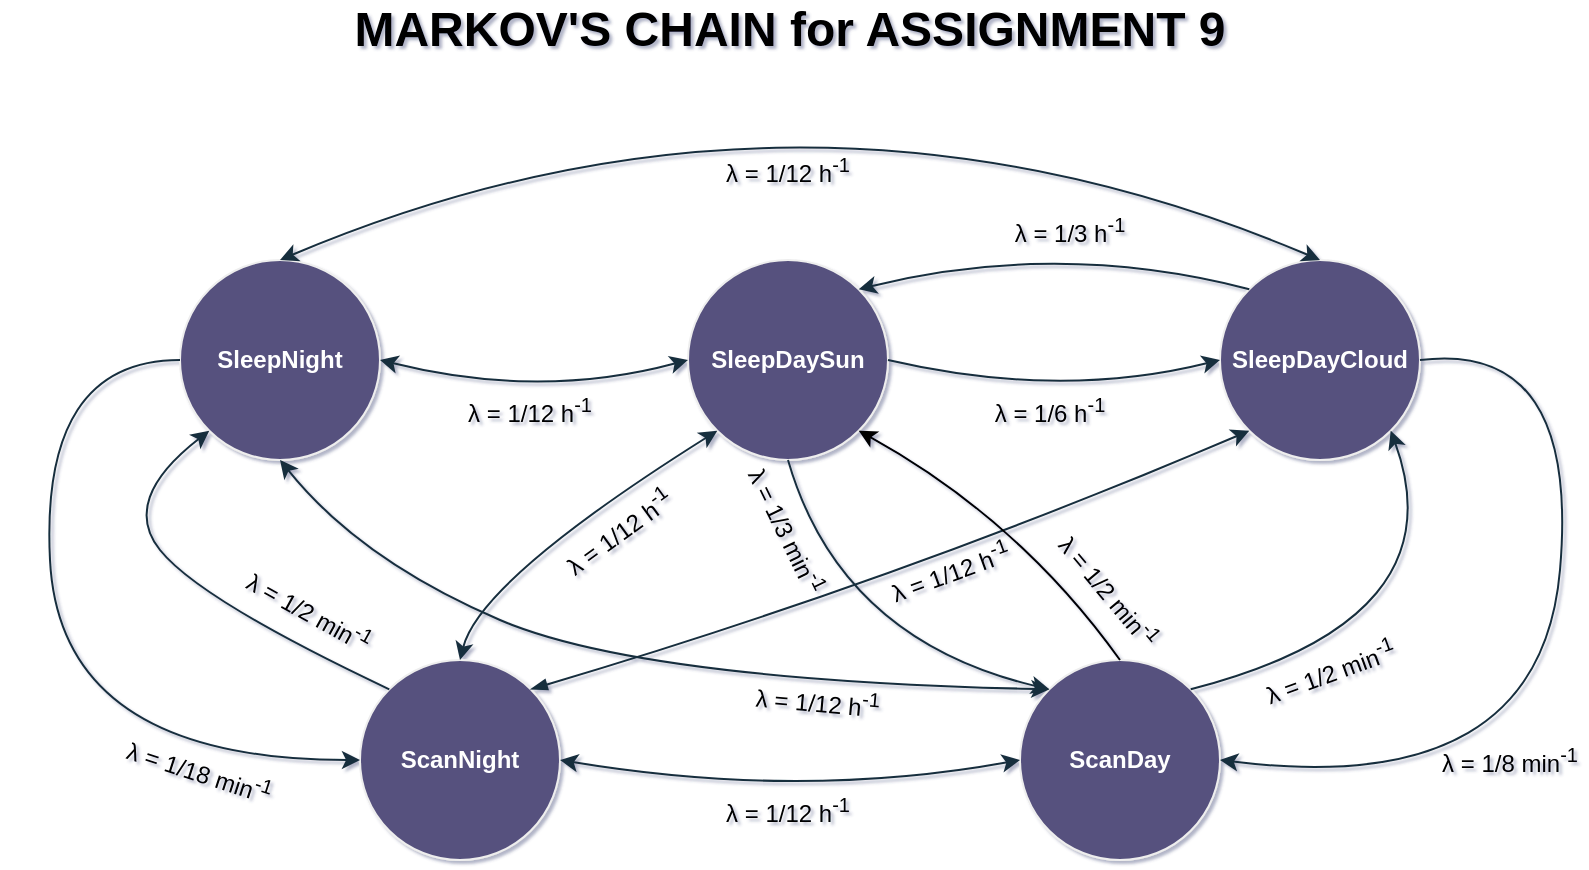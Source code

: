 <mxfile version="22.0.3" type="device">
  <diagram name="Page-1" id="ceNlQ1n_umLlqLWM4svG">
    <mxGraphModel dx="979" dy="567" grid="1" gridSize="10" guides="1" tooltips="1" connect="1" arrows="1" fold="1" page="1" pageScale="1" pageWidth="827" pageHeight="1169" math="1" shadow="1">
      <root>
        <mxCell id="0" />
        <mxCell id="1" parent="0" />
        <mxCell id="Kwwapd3JN2-CHQ2UnSag-1" value="&lt;b&gt;ScanDay&lt;/b&gt;" style="ellipse;whiteSpace=wrap;html=1;aspect=fixed;labelBackgroundColor=none;fillColor=#56517E;strokeColor=#EEEEEE;fontColor=#FFFFFF;" parent="1" vertex="1">
          <mxGeometry x="530" y="380" width="100" height="100" as="geometry" />
        </mxCell>
        <mxCell id="Kwwapd3JN2-CHQ2UnSag-2" value="&lt;b&gt;ScanNight&lt;/b&gt;" style="ellipse;whiteSpace=wrap;html=1;aspect=fixed;labelBackgroundColor=none;fillColor=#56517E;strokeColor=#EEEEEE;fontColor=#FFFFFF;" parent="1" vertex="1">
          <mxGeometry x="200" y="380" width="100" height="100" as="geometry" />
        </mxCell>
        <mxCell id="Kwwapd3JN2-CHQ2UnSag-3" value="&lt;b&gt;SleepNight&lt;/b&gt;" style="ellipse;whiteSpace=wrap;html=1;aspect=fixed;labelBackgroundColor=none;fillColor=#56517E;strokeColor=#EEEEEE;fontColor=#FFFFFF;" parent="1" vertex="1">
          <mxGeometry x="110" y="180" width="100" height="100" as="geometry" />
        </mxCell>
        <mxCell id="Kwwapd3JN2-CHQ2UnSag-4" value="&lt;b&gt;SleepDaySun&lt;/b&gt;" style="ellipse;whiteSpace=wrap;html=1;aspect=fixed;labelBackgroundColor=none;fillColor=#56517E;strokeColor=#EEEEEE;fontColor=#FFFFFF;" parent="1" vertex="1">
          <mxGeometry x="364" y="180" width="100" height="100" as="geometry" />
        </mxCell>
        <mxCell id="Kwwapd3JN2-CHQ2UnSag-5" value="&lt;b&gt;SleepDayCloud&lt;/b&gt;" style="ellipse;whiteSpace=wrap;html=1;aspect=fixed;labelBackgroundColor=none;fillColor=#56517E;strokeColor=#EEEEEE;fontColor=#FFFFFF;" parent="1" vertex="1">
          <mxGeometry x="630" y="180" width="100" height="100" as="geometry" />
        </mxCell>
        <mxCell id="Kwwapd3JN2-CHQ2UnSag-6" value="" style="endArrow=classic;startArrow=classic;exitX=1;exitY=0.5;exitDx=0;exitDy=0;entryX=0;entryY=0.5;entryDx=0;entryDy=0;curved=1;strokeColor=#182E3E;verticalAlign=middle;labelPosition=center;verticalLabelPosition=middle;align=center;html=1;labelBackgroundColor=none;fontColor=default;" parent="1" source="Kwwapd3JN2-CHQ2UnSag-2" target="Kwwapd3JN2-CHQ2UnSag-1" edge="1">
          <mxGeometry x="0.088" y="-2" width="50" height="50" relative="1" as="geometry">
            <mxPoint x="410" y="450" as="sourcePoint" />
            <mxPoint x="460" y="400" as="targetPoint" />
            <Array as="points">
              <mxPoint x="420" y="450" />
            </Array>
            <mxPoint as="offset" />
          </mxGeometry>
        </mxCell>
        <mxCell id="Kwwapd3JN2-CHQ2UnSag-10" value="&lt;font color=&quot;#000000&quot;&gt;λ = 1/12 h&lt;span style=&quot;border-color: var(--border-color);&quot;&gt;&lt;sup&gt;-1&lt;/sup&gt;&lt;/span&gt;&lt;/font&gt;" style="text;html=1;strokeColor=none;fillColor=none;align=center;verticalAlign=middle;whiteSpace=wrap;rounded=0;fontColor=#FFFFFF;labelBackgroundColor=none;" parent="1" vertex="1">
          <mxGeometry x="379" y="440" width="70" height="30" as="geometry" />
        </mxCell>
        <mxCell id="Kwwapd3JN2-CHQ2UnSag-11" value="" style="endArrow=classic;startArrow=blockThin;html=1;strokeColor=#182E3E;exitX=1;exitY=0;exitDx=0;exitDy=0;entryX=0;entryY=1;entryDx=0;entryDy=0;startFill=1;curved=1;labelBackgroundColor=none;fontColor=default;" parent="1" source="Kwwapd3JN2-CHQ2UnSag-2" target="Kwwapd3JN2-CHQ2UnSag-5" edge="1">
          <mxGeometry width="50" height="50" relative="1" as="geometry">
            <mxPoint x="329" y="390" as="sourcePoint" />
            <mxPoint x="379" y="340" as="targetPoint" />
            <Array as="points">
              <mxPoint x="470" y="340" />
            </Array>
          </mxGeometry>
        </mxCell>
        <mxCell id="Kwwapd3JN2-CHQ2UnSag-12" value="" style="endArrow=classic;startArrow=classic;html=1;strokeColor=#182E3E;exitX=0.5;exitY=0;exitDx=0;exitDy=0;entryX=0;entryY=1;entryDx=0;entryDy=0;curved=1;labelBackgroundColor=none;fontColor=default;" parent="1" source="Kwwapd3JN2-CHQ2UnSag-2" target="Kwwapd3JN2-CHQ2UnSag-4" edge="1">
          <mxGeometry width="50" height="50" relative="1" as="geometry">
            <mxPoint x="270" y="350" as="sourcePoint" />
            <mxPoint x="320" y="300" as="targetPoint" />
            <Array as="points">
              <mxPoint x="260" y="340" />
            </Array>
          </mxGeometry>
        </mxCell>
        <mxCell id="Kwwapd3JN2-CHQ2UnSag-15" value="&lt;font color=&quot;#000000&quot;&gt;λ = 1/12 h&lt;span style=&quot;border-color: var(--border-color);&quot;&gt;&lt;sup&gt;-1&lt;/sup&gt;&lt;/span&gt;&lt;/font&gt;" style="text;html=1;strokeColor=none;fillColor=none;align=center;verticalAlign=middle;whiteSpace=wrap;rounded=0;fontColor=#FFFFFF;rotation=340;labelBackgroundColor=none;" parent="1" vertex="1">
          <mxGeometry x="460" y="320" width="70" height="30" as="geometry" />
        </mxCell>
        <mxCell id="Kwwapd3JN2-CHQ2UnSag-17" value="&lt;font color=&quot;#000000&quot;&gt;λ = 1/12 h&lt;span style=&quot;border-color: var(--border-color);&quot;&gt;&lt;sup&gt;-1&lt;/sup&gt;&lt;/span&gt;&lt;/font&gt;" style="text;html=1;strokeColor=none;fillColor=none;align=center;verticalAlign=middle;whiteSpace=wrap;rounded=0;fontColor=#FFFFFF;rotation=324;labelBackgroundColor=none;" parent="1" vertex="1">
          <mxGeometry x="294" y="300" width="70" height="30" as="geometry" />
        </mxCell>
        <mxCell id="Kwwapd3JN2-CHQ2UnSag-18" value="" style="endArrow=classic;startArrow=classic;html=1;strokeColor=#182E3E;exitX=0.5;exitY=1;exitDx=0;exitDy=0;entryX=0;entryY=0;entryDx=0;entryDy=0;curved=1;labelBackgroundColor=none;fontColor=default;" parent="1" source="Kwwapd3JN2-CHQ2UnSag-3" target="Kwwapd3JN2-CHQ2UnSag-1" edge="1">
          <mxGeometry width="50" height="50" relative="1" as="geometry">
            <mxPoint x="240" y="300" as="sourcePoint" />
            <mxPoint x="290" y="250" as="targetPoint" />
            <Array as="points">
              <mxPoint x="200" y="330" />
              <mxPoint x="340" y="390" />
            </Array>
          </mxGeometry>
        </mxCell>
        <mxCell id="Kwwapd3JN2-CHQ2UnSag-19" value="&lt;font color=&quot;#000000&quot;&gt;λ = 1/12 h&lt;span style=&quot;border-color: var(--border-color);&quot;&gt;&lt;sup&gt;-1&lt;/sup&gt;&lt;/span&gt;&lt;/font&gt;" style="text;html=1;strokeColor=none;fillColor=none;align=center;verticalAlign=middle;whiteSpace=wrap;rounded=0;fontColor=#FFFFFF;rotation=5;labelBackgroundColor=none;" parent="1" vertex="1">
          <mxGeometry x="394" y="385" width="70" height="30" as="geometry" />
        </mxCell>
        <mxCell id="Kwwapd3JN2-CHQ2UnSag-20" value="" style="endArrow=classic;html=1;strokeColor=#182E3E;exitX=0;exitY=0;exitDx=0;exitDy=0;entryX=0;entryY=1;entryDx=0;entryDy=0;curved=1;labelBackgroundColor=none;fontColor=default;" parent="1" source="Kwwapd3JN2-CHQ2UnSag-2" target="Kwwapd3JN2-CHQ2UnSag-3" edge="1">
          <mxGeometry width="50" height="50" relative="1" as="geometry">
            <mxPoint x="80" y="430" as="sourcePoint" />
            <mxPoint x="130" y="380" as="targetPoint" />
            <Array as="points">
              <mxPoint x="120" y="350" />
              <mxPoint x="80" y="300" />
            </Array>
          </mxGeometry>
        </mxCell>
        <mxCell id="Kwwapd3JN2-CHQ2UnSag-21" value="&lt;font color=&quot;#000000&quot;&gt;λ = 1/2 min&lt;span style=&quot;border-color: var(--border-color);&quot;&gt;&lt;sup&gt;-1&lt;/sup&gt;&lt;/span&gt;&lt;/font&gt;" style="text;html=1;strokeColor=none;fillColor=none;align=center;verticalAlign=middle;whiteSpace=wrap;rounded=0;fontColor=#FFFFFF;rotation=29;labelBackgroundColor=none;" parent="1" vertex="1">
          <mxGeometry x="140" y="340" width="70" height="30" as="geometry" />
        </mxCell>
        <mxCell id="Kwwapd3JN2-CHQ2UnSag-22" value="" style="endArrow=classic;html=1;strokeColor=#182E3E;exitX=0;exitY=0.5;exitDx=0;exitDy=0;entryX=0;entryY=0.5;entryDx=0;entryDy=0;curved=1;labelBackgroundColor=none;fontColor=default;" parent="1" source="Kwwapd3JN2-CHQ2UnSag-3" target="Kwwapd3JN2-CHQ2UnSag-2" edge="1">
          <mxGeometry width="50" height="50" relative="1" as="geometry">
            <mxPoint x="80" y="460" as="sourcePoint" />
            <mxPoint x="130" y="410" as="targetPoint" />
            <Array as="points">
              <mxPoint x="40" y="230" />
              <mxPoint x="50" y="430" />
            </Array>
          </mxGeometry>
        </mxCell>
        <mxCell id="Kwwapd3JN2-CHQ2UnSag-24" value="&lt;font color=&quot;#000000&quot;&gt;λ = 1/18 min&lt;span style=&quot;border-color: var(--border-color);&quot;&gt;&lt;sup&gt;-1&lt;/sup&gt;&lt;/span&gt;&lt;/font&gt;" style="text;html=1;strokeColor=none;fillColor=none;align=center;verticalAlign=middle;whiteSpace=wrap;rounded=0;fontColor=#FFFFFF;rotation=18;labelBackgroundColor=none;" parent="1" vertex="1">
          <mxGeometry x="80" y="420" width="80" height="30" as="geometry" />
        </mxCell>
        <mxCell id="Kwwapd3JN2-CHQ2UnSag-25" value="" style="endArrow=classic;html=1;strokeColor=#182E3E;exitX=1;exitY=0;exitDx=0;exitDy=0;entryX=1;entryY=1;entryDx=0;entryDy=0;curved=1;labelBackgroundColor=none;fontColor=default;" parent="1" source="Kwwapd3JN2-CHQ2UnSag-1" target="Kwwapd3JN2-CHQ2UnSag-5" edge="1">
          <mxGeometry width="50" height="50" relative="1" as="geometry">
            <mxPoint x="700" y="390" as="sourcePoint" />
            <mxPoint x="750" y="340" as="targetPoint" />
            <Array as="points">
              <mxPoint x="750" y="360" />
            </Array>
          </mxGeometry>
        </mxCell>
        <mxCell id="Kwwapd3JN2-CHQ2UnSag-26" value="&lt;font color=&quot;#000000&quot;&gt;λ = 1/2 min&lt;span style=&quot;border-color: var(--border-color);&quot;&gt;&lt;sup&gt;-1&lt;/sup&gt;&lt;/span&gt;&lt;/font&gt;" style="text;html=1;strokeColor=none;fillColor=none;align=center;verticalAlign=middle;whiteSpace=wrap;rounded=0;fontColor=#FFFFFF;rotation=340;labelBackgroundColor=none;" parent="1" vertex="1">
          <mxGeometry x="649.995" y="369.996" width="70" height="30" as="geometry" />
        </mxCell>
        <mxCell id="Kwwapd3JN2-CHQ2UnSag-27" value="" style="endArrow=classic;html=1;strokeColor=default;exitX=0.5;exitY=0;exitDx=0;exitDy=0;entryX=1;entryY=1;entryDx=0;entryDy=0;noJump=0;labelBackgroundColor=none;fontColor=default;shadow=0;orthogonal=0;enumerate=0;jumpStyle=none;curved=1;" parent="1" source="Kwwapd3JN2-CHQ2UnSag-1" target="Kwwapd3JN2-CHQ2UnSag-4" edge="1">
          <mxGeometry width="50" height="50" relative="1" as="geometry">
            <mxPoint x="540" y="280" as="sourcePoint" />
            <mxPoint x="590" y="230" as="targetPoint" />
            <Array as="points">
              <mxPoint x="530" y="310" />
            </Array>
          </mxGeometry>
        </mxCell>
        <mxCell id="y8_aSxsieJNGo6laByyV-2" value="&lt;font color=&quot;#000000&quot;&gt;λ = 1/2 min&lt;span style=&quot;border-color: var(--border-color);&quot;&gt;&lt;sup&gt;-1&lt;/sup&gt;&lt;/span&gt;&lt;/font&gt;" style="text;html=1;strokeColor=none;fillColor=none;align=center;verticalAlign=middle;whiteSpace=wrap;rounded=0;fontColor=#FFFFFF;rotation=50;labelBackgroundColor=none;direction=east;" parent="1" vertex="1">
          <mxGeometry x="539.995" y="329.996" width="70" height="30" as="geometry" />
        </mxCell>
        <mxCell id="y8_aSxsieJNGo6laByyV-3" value="" style="endArrow=classic;html=1;strokeColor=#182E3E;exitX=1;exitY=0.5;exitDx=0;exitDy=0;entryX=0;entryY=0.5;entryDx=0;entryDy=0;curved=1;" parent="1" source="Kwwapd3JN2-CHQ2UnSag-4" target="Kwwapd3JN2-CHQ2UnSag-5" edge="1">
          <mxGeometry width="50" height="50" relative="1" as="geometry">
            <mxPoint x="530" y="190" as="sourcePoint" />
            <mxPoint x="580" y="140" as="targetPoint" />
            <Array as="points">
              <mxPoint x="550" y="250" />
            </Array>
          </mxGeometry>
        </mxCell>
        <mxCell id="y8_aSxsieJNGo6laByyV-4" value="&lt;font color=&quot;#000000&quot;&gt;λ = 1/6 h&lt;span style=&quot;border-color: var(--border-color);&quot;&gt;&lt;sup&gt;-1&lt;/sup&gt;&lt;/span&gt;&lt;/font&gt;" style="text;html=1;strokeColor=none;fillColor=none;align=center;verticalAlign=middle;whiteSpace=wrap;rounded=0;fontColor=#FFFFFF;labelBackgroundColor=none;" parent="1" vertex="1">
          <mxGeometry x="510" y="240" width="70" height="30" as="geometry" />
        </mxCell>
        <mxCell id="y8_aSxsieJNGo6laByyV-5" value="" style="endArrow=classic;html=1;strokeColor=#182E3E;exitX=0;exitY=0;exitDx=0;exitDy=0;entryX=1;entryY=0;entryDx=0;entryDy=0;curved=1;" parent="1" source="Kwwapd3JN2-CHQ2UnSag-5" target="Kwwapd3JN2-CHQ2UnSag-4" edge="1">
          <mxGeometry width="50" height="50" relative="1" as="geometry">
            <mxPoint x="560" y="110" as="sourcePoint" />
            <mxPoint x="510" y="160" as="targetPoint" />
            <Array as="points">
              <mxPoint x="550" y="170" />
            </Array>
          </mxGeometry>
        </mxCell>
        <mxCell id="y8_aSxsieJNGo6laByyV-6" value="&lt;font color=&quot;#000000&quot;&gt;λ = 1/3 h&lt;span style=&quot;border-color: var(--border-color);&quot;&gt;&lt;sup&gt;-1&lt;/sup&gt;&lt;/span&gt;&lt;/font&gt;" style="text;html=1;strokeColor=none;fillColor=none;align=center;verticalAlign=middle;whiteSpace=wrap;rounded=0;fontColor=#FFFFFF;labelBackgroundColor=none;" parent="1" vertex="1">
          <mxGeometry x="520" y="150" width="70" height="30" as="geometry" />
        </mxCell>
        <mxCell id="y8_aSxsieJNGo6laByyV-8" value="" style="endArrow=classic;html=1;strokeColor=#182E3E;exitX=1;exitY=0.5;exitDx=0;exitDy=0;entryX=1;entryY=0.5;entryDx=0;entryDy=0;curved=1;" parent="1" source="Kwwapd3JN2-CHQ2UnSag-5" target="Kwwapd3JN2-CHQ2UnSag-1" edge="1">
          <mxGeometry width="50" height="50" relative="1" as="geometry">
            <mxPoint x="750" y="430" as="sourcePoint" />
            <mxPoint x="800" y="380" as="targetPoint" />
            <Array as="points">
              <mxPoint x="810" y="220" />
              <mxPoint x="790" y="450" />
            </Array>
          </mxGeometry>
        </mxCell>
        <mxCell id="y8_aSxsieJNGo6laByyV-9" value="&lt;font color=&quot;#000000&quot;&gt;λ = 1/8 min&lt;span style=&quot;border-color: var(--border-color);&quot;&gt;&lt;sup&gt;-1&lt;/sup&gt;&lt;/span&gt;&lt;/font&gt;" style="text;html=1;strokeColor=none;fillColor=none;align=center;verticalAlign=middle;whiteSpace=wrap;rounded=0;fontColor=#FFFFFF;rotation=0;labelBackgroundColor=none;" parent="1" vertex="1">
          <mxGeometry x="739.995" y="414.996" width="70" height="30" as="geometry" />
        </mxCell>
        <mxCell id="y8_aSxsieJNGo6laByyV-11" value="" style="endArrow=classic;html=1;strokeColor=#182E3E;exitX=0.5;exitY=1;exitDx=0;exitDy=0;entryX=0;entryY=0;entryDx=0;entryDy=0;curved=1;" parent="1" source="Kwwapd3JN2-CHQ2UnSag-4" target="Kwwapd3JN2-CHQ2UnSag-1" edge="1">
          <mxGeometry width="50" height="50" relative="1" as="geometry">
            <mxPoint x="390" y="340" as="sourcePoint" />
            <mxPoint x="440" y="290" as="targetPoint" />
            <Array as="points">
              <mxPoint x="440" y="370" />
            </Array>
          </mxGeometry>
        </mxCell>
        <mxCell id="y8_aSxsieJNGo6laByyV-15" value="&lt;font color=&quot;#000000&quot;&gt;λ = 1/3 min&lt;span style=&quot;border-color: var(--border-color);&quot;&gt;&lt;sup&gt;-1&lt;/sup&gt;&lt;/span&gt;&lt;/font&gt;" style="text;html=1;strokeColor=none;fillColor=none;align=center;verticalAlign=middle;whiteSpace=wrap;rounded=0;fontColor=#FFFFFF;rotation=64;labelBackgroundColor=none;direction=west;" parent="1" vertex="1">
          <mxGeometry x="378.995" y="299.996" width="70" height="30" as="geometry" />
        </mxCell>
        <mxCell id="y8_aSxsieJNGo6laByyV-16" value="" style="endArrow=classic;startArrow=classic;html=1;strokeColor=#182E3E;exitX=1;exitY=0.5;exitDx=0;exitDy=0;entryX=0;entryY=0.5;entryDx=0;entryDy=0;curved=1;" parent="1" source="Kwwapd3JN2-CHQ2UnSag-3" target="Kwwapd3JN2-CHQ2UnSag-4" edge="1">
          <mxGeometry width="50" height="50" relative="1" as="geometry">
            <mxPoint x="250" y="210" as="sourcePoint" />
            <mxPoint x="300" y="160" as="targetPoint" />
            <Array as="points">
              <mxPoint x="290" y="250" />
            </Array>
          </mxGeometry>
        </mxCell>
        <mxCell id="y8_aSxsieJNGo6laByyV-17" value="&lt;font color=&quot;#000000&quot;&gt;λ = 1/12 h&lt;span style=&quot;border-color: var(--border-color);&quot;&gt;&lt;sup&gt;-1&lt;/sup&gt;&lt;/span&gt;&lt;/font&gt;" style="text;html=1;strokeColor=none;fillColor=none;align=center;verticalAlign=middle;whiteSpace=wrap;rounded=0;fontColor=#FFFFFF;rotation=0;labelBackgroundColor=none;" parent="1" vertex="1">
          <mxGeometry x="250" y="240" width="70" height="30" as="geometry" />
        </mxCell>
        <mxCell id="y8_aSxsieJNGo6laByyV-18" value="" style="endArrow=classic;startArrow=classic;html=1;strokeColor=#182E3E;exitX=0.5;exitY=0;exitDx=0;exitDy=0;entryX=0.5;entryY=0;entryDx=0;entryDy=0;curved=1;" parent="1" source="Kwwapd3JN2-CHQ2UnSag-3" target="Kwwapd3JN2-CHQ2UnSag-5" edge="1">
          <mxGeometry width="50" height="50" relative="1" as="geometry">
            <mxPoint x="400" y="140" as="sourcePoint" />
            <mxPoint x="450" y="90" as="targetPoint" />
            <Array as="points">
              <mxPoint x="420" y="70" />
            </Array>
          </mxGeometry>
        </mxCell>
        <mxCell id="y8_aSxsieJNGo6laByyV-19" value="&lt;font color=&quot;#000000&quot;&gt;λ = 1/12 h&lt;span style=&quot;border-color: var(--border-color);&quot;&gt;&lt;sup&gt;-1&lt;/sup&gt;&lt;/span&gt;&lt;/font&gt;" style="text;html=1;strokeColor=none;fillColor=none;align=center;verticalAlign=middle;whiteSpace=wrap;rounded=0;fontColor=#FFFFFF;rotation=0;labelBackgroundColor=none;" parent="1" vertex="1">
          <mxGeometry x="379" y="120" width="70" height="30" as="geometry" />
        </mxCell>
        <mxCell id="y8_aSxsieJNGo6laByyV-20" value="&lt;font size=&quot;1&quot; color=&quot;#000000&quot;&gt;&lt;b style=&quot;font-size: 24px;&quot;&gt;MARKOV&#39;S CHAIN for ASSIGNMENT 9&lt;/b&gt;&lt;/font&gt;" style="text;html=1;strokeColor=none;fillColor=none;align=center;verticalAlign=middle;whiteSpace=wrap;rounded=0;fontColor=#FFFFFF;" parent="1" vertex="1">
          <mxGeometry x="20" y="50" width="790" height="30" as="geometry" />
        </mxCell>
      </root>
    </mxGraphModel>
  </diagram>
</mxfile>

